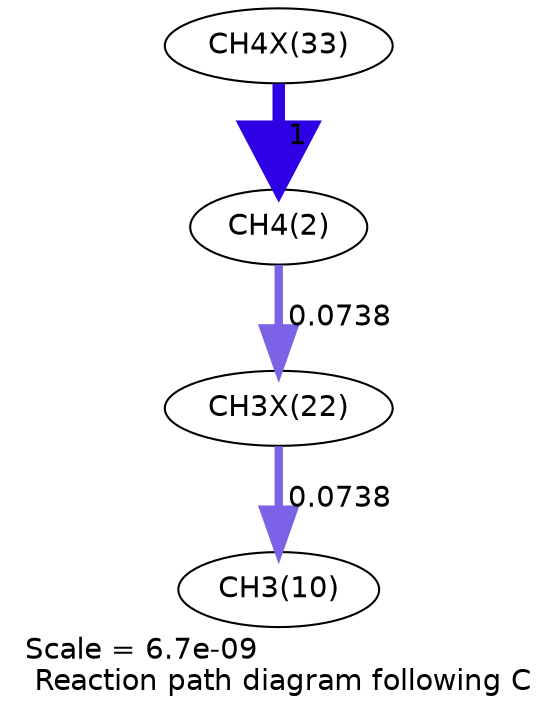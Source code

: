 digraph reaction_paths {
center=1;
s26 -> s4[fontname="Helvetica", penwidth=6, arrowsize=3, color="0.7, 1.5, 0.9"
, label=" 1"];
s4 -> s24[fontname="Helvetica", penwidth=4.03, arrowsize=2.02, color="0.7, 0.574, 0.9"
, label=" 0.0738"];
s24 -> s12[fontname="Helvetica", penwidth=4.03, arrowsize=2.02, color="0.7, 0.574, 0.9"
, label=" 0.0738"];
s4 [ fontname="Helvetica", label="CH4(2)"];
s12 [ fontname="Helvetica", label="CH3(10)"];
s24 [ fontname="Helvetica", label="CH3X(22)"];
s26 [ fontname="Helvetica", label="CH4X(33)"];
 label = "Scale = 6.7e-09\l Reaction path diagram following C";
 fontname = "Helvetica";
}
